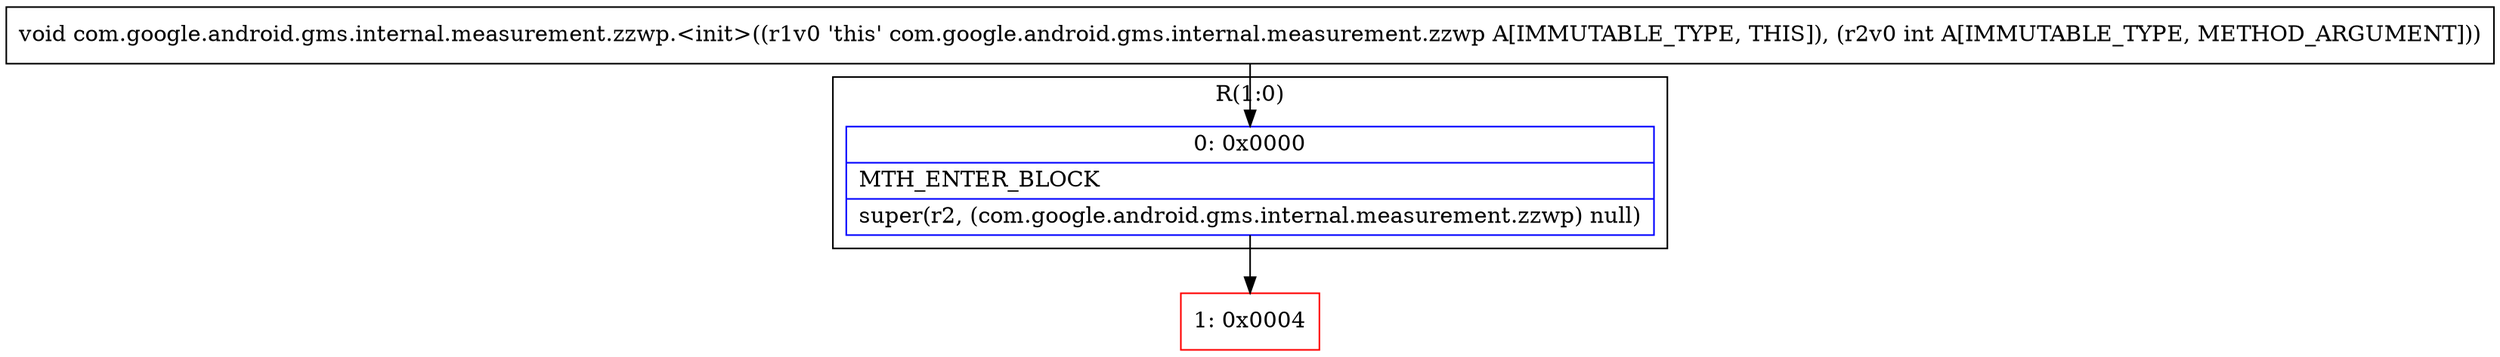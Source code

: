 digraph "CFG forcom.google.android.gms.internal.measurement.zzwp.\<init\>(I)V" {
subgraph cluster_Region_1663908603 {
label = "R(1:0)";
node [shape=record,color=blue];
Node_0 [shape=record,label="{0\:\ 0x0000|MTH_ENTER_BLOCK\l|super(r2, (com.google.android.gms.internal.measurement.zzwp) null)\l}"];
}
Node_1 [shape=record,color=red,label="{1\:\ 0x0004}"];
MethodNode[shape=record,label="{void com.google.android.gms.internal.measurement.zzwp.\<init\>((r1v0 'this' com.google.android.gms.internal.measurement.zzwp A[IMMUTABLE_TYPE, THIS]), (r2v0 int A[IMMUTABLE_TYPE, METHOD_ARGUMENT])) }"];
MethodNode -> Node_0;
Node_0 -> Node_1;
}


